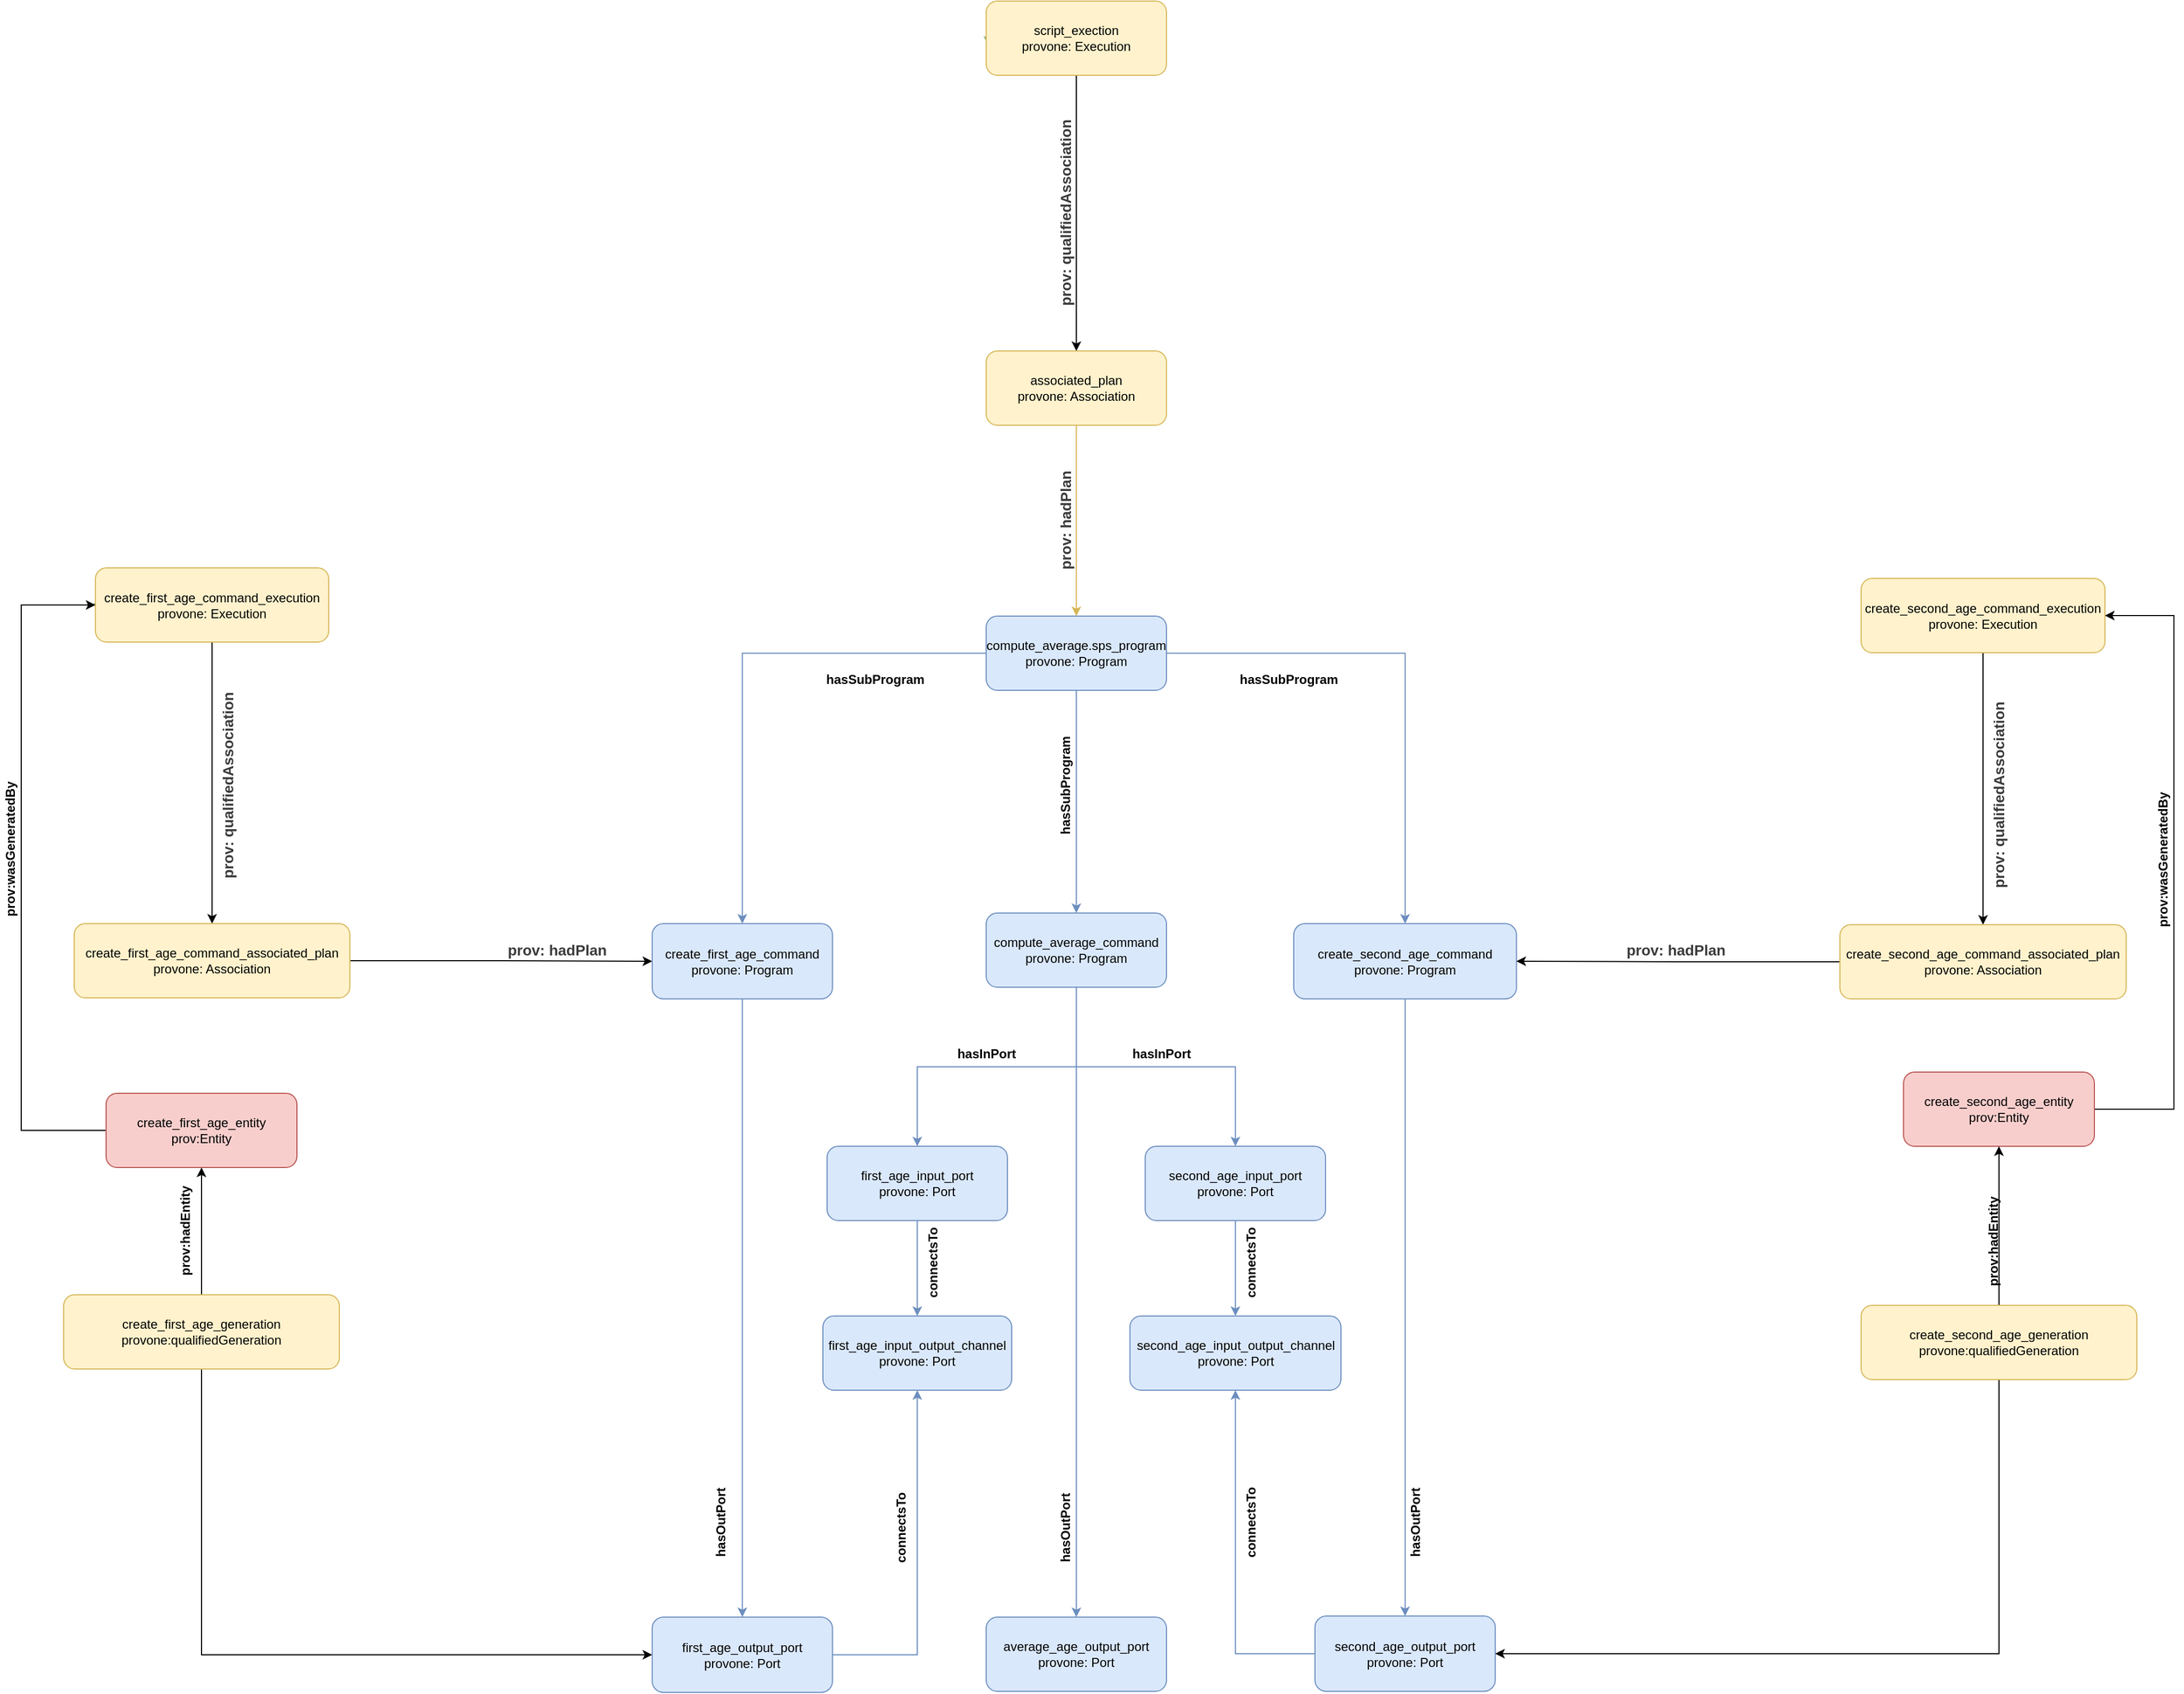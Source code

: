 <mxfile version="13.3.5" type="device"><diagram id="C5RBs43oDa-KdzZeNtuy" name="Page-1"><mxGraphModel dx="3235" dy="1015" grid="1" gridSize="10" guides="1" tooltips="1" connect="1" arrows="1" fold="1" page="1" pageScale="1" pageWidth="827" pageHeight="1169" math="0" shadow="0"><root><mxCell id="WIyWlLk6GJQsqaUBKTNV-0"/><mxCell id="WIyWlLk6GJQsqaUBKTNV-1" parent="WIyWlLk6GJQsqaUBKTNV-0"/><mxCell id="S7q7Bd4BP5tiHzz6USZi-1" style="edgeStyle=orthogonalEdgeStyle;rounded=0;orthogonalLoop=1;jettySize=auto;html=1;exitX=0;exitY=0.5;exitDx=0;exitDy=0;entryX=0.012;entryY=0.6;entryDx=0;entryDy=0;strokeColor=#82B366;entryPerimeter=0;" parent="WIyWlLk6GJQsqaUBKTNV-1" source="WIyWlLk6GJQsqaUBKTNV-3" target="WIyWlLk6GJQsqaUBKTNV-3" edge="1"><mxGeometry relative="1" as="geometry"/></mxCell><mxCell id="fPErGhNJ9H4PiUngryMN-0" style="edgeStyle=orthogonalEdgeStyle;rounded=0;orthogonalLoop=1;jettySize=auto;html=1;exitX=0.5;exitY=1;exitDx=0;exitDy=0;strokeColor=#000000;" edge="1" parent="WIyWlLk6GJQsqaUBKTNV-1" source="WIyWlLk6GJQsqaUBKTNV-3" target="XxHsR2Fvus8GtTuaKJsr-35"><mxGeometry relative="1" as="geometry"/></mxCell><mxCell id="WIyWlLk6GJQsqaUBKTNV-3" value="&lt;div&gt;&lt;span&gt;script_exection&lt;br&gt;provone: Execution&lt;/span&gt;&lt;br&gt;&lt;/div&gt;" style="rounded=1;whiteSpace=wrap;html=1;fontSize=12;glass=0;strokeWidth=1;shadow=0;fillColor=#fff2cc;strokeColor=#d6b656;" parent="WIyWlLk6GJQsqaUBKTNV-1" vertex="1"><mxGeometry x="-50" y="50" width="170" height="70" as="geometry"/></mxCell><mxCell id="XxHsR2Fvus8GtTuaKJsr-34" value="" style="edgeStyle=orthogonalEdgeStyle;rounded=0;orthogonalLoop=1;jettySize=auto;html=1;entryX=0.5;entryY=0;entryDx=0;entryDy=0;exitX=0.5;exitY=1;exitDx=0;exitDy=0;fillColor=#fff2cc;strokeColor=#d6b656;" parent="WIyWlLk6GJQsqaUBKTNV-1" source="XxHsR2Fvus8GtTuaKJsr-35" target="XxHsR2Fvus8GtTuaKJsr-36" edge="1"><mxGeometry relative="1" as="geometry"><mxPoint x="360" y="450" as="targetPoint"/></mxGeometry></mxCell><mxCell id="XxHsR2Fvus8GtTuaKJsr-35" value="&lt;div&gt;associated_plan&lt;/div&gt;&lt;div&gt;provone: Association&lt;/div&gt;" style="rounded=1;whiteSpace=wrap;html=1;fontSize=12;glass=0;strokeWidth=1;shadow=0;fillColor=#fff2cc;strokeColor=#d6b656;" parent="WIyWlLk6GJQsqaUBKTNV-1" vertex="1"><mxGeometry x="-50" y="380" width="170" height="70" as="geometry"/></mxCell><mxCell id="eKO7VEiFkCgWrcYH6Lk5-1" value="" style="edgeStyle=orthogonalEdgeStyle;rounded=0;orthogonalLoop=1;jettySize=auto;html=1;fillColor=#dae8fc;strokeColor=#6c8ebf;" parent="WIyWlLk6GJQsqaUBKTNV-1" source="XxHsR2Fvus8GtTuaKJsr-36" target="eKO7VEiFkCgWrcYH6Lk5-0" edge="1"><mxGeometry relative="1" as="geometry"/></mxCell><mxCell id="DBX94_sLFh96bJXXcoEf-1" style="edgeStyle=orthogonalEdgeStyle;rounded=0;orthogonalLoop=1;jettySize=auto;html=1;fillColor=#dae8fc;strokeColor=#6c8ebf;" parent="WIyWlLk6GJQsqaUBKTNV-1" source="XxHsR2Fvus8GtTuaKJsr-36" target="DBX94_sLFh96bJXXcoEf-0" edge="1"><mxGeometry relative="1" as="geometry"/></mxCell><mxCell id="Krr4TVLNKorR_AB6s8Kb-0" style="edgeStyle=orthogonalEdgeStyle;rounded=0;orthogonalLoop=1;jettySize=auto;html=1;fillColor=#dae8fc;strokeColor=#6c8ebf;" parent="WIyWlLk6GJQsqaUBKTNV-1" source="XxHsR2Fvus8GtTuaKJsr-36" edge="1"><mxGeometry relative="1" as="geometry"><mxPoint x="35" y="910" as="targetPoint"/></mxGeometry></mxCell><mxCell id="XxHsR2Fvus8GtTuaKJsr-36" value="&lt;div&gt;&lt;span&gt;compute_average.sps_program&lt;/span&gt;&lt;/div&gt;&lt;div&gt;&lt;span&gt;provone: Program&lt;/span&gt;&lt;br&gt;&lt;/div&gt;" style="rounded=1;whiteSpace=wrap;html=1;fontSize=12;glass=0;strokeWidth=1;shadow=0;fillColor=#dae8fc;strokeColor=#6c8ebf;" parent="WIyWlLk6GJQsqaUBKTNV-1" vertex="1"><mxGeometry x="-50" y="630" width="170" height="70" as="geometry"/></mxCell><mxCell id="eKO7VEiFkCgWrcYH6Lk5-6" value="" style="edgeStyle=orthogonalEdgeStyle;rounded=0;orthogonalLoop=1;jettySize=auto;html=1;fillColor=#dae8fc;strokeColor=#6c8ebf;" parent="WIyWlLk6GJQsqaUBKTNV-1" source="eKO7VEiFkCgWrcYH6Lk5-0" target="eKO7VEiFkCgWrcYH6Lk5-5" edge="1"><mxGeometry relative="1" as="geometry"/></mxCell><mxCell id="eKO7VEiFkCgWrcYH6Lk5-0" value="&lt;div&gt;&lt;span&gt;create_first_age_command&lt;br&gt;provone: Program&lt;/span&gt;&lt;br&gt;&lt;/div&gt;" style="rounded=1;whiteSpace=wrap;html=1;fontSize=12;glass=0;strokeWidth=1;shadow=0;fillColor=#dae8fc;strokeColor=#6c8ebf;" parent="WIyWlLk6GJQsqaUBKTNV-1" vertex="1"><mxGeometry x="-365" y="920" width="170" height="71" as="geometry"/></mxCell><mxCell id="Krr4TVLNKorR_AB6s8Kb-11" style="edgeStyle=orthogonalEdgeStyle;rounded=0;orthogonalLoop=1;jettySize=auto;html=1;exitX=1;exitY=0.5;exitDx=0;exitDy=0;entryX=0.5;entryY=1;entryDx=0;entryDy=0;fillColor=#dae8fc;strokeColor=#6c8ebf;" parent="WIyWlLk6GJQsqaUBKTNV-1" source="eKO7VEiFkCgWrcYH6Lk5-5" target="Krr4TVLNKorR_AB6s8Kb-9" edge="1"><mxGeometry relative="1" as="geometry"/></mxCell><mxCell id="eKO7VEiFkCgWrcYH6Lk5-5" value="&lt;div&gt;first_age_output_port&lt;/div&gt;&lt;div&gt;&lt;span&gt;provone: Port&lt;/span&gt;&lt;br&gt;&lt;/div&gt;" style="rounded=1;whiteSpace=wrap;html=1;fontSize=12;glass=0;strokeWidth=1;shadow=0;fillColor=#dae8fc;strokeColor=#6c8ebf;" parent="WIyWlLk6GJQsqaUBKTNV-1" vertex="1"><mxGeometry x="-365" y="1574" width="170" height="71" as="geometry"/></mxCell><mxCell id="XxHsR2Fvus8GtTuaKJsr-37" value="&lt;font style=&quot;font-size: 14px&quot; color=&quot;#3b3b3b&quot;&gt;&lt;b&gt;prov: qualifiedAssociation&lt;/b&gt;&lt;/font&gt;" style="text;html=1;align=center;verticalAlign=middle;resizable=0;points=[];autosize=1;rotation=-90;" parent="WIyWlLk6GJQsqaUBKTNV-1" vertex="1"><mxGeometry x="-70" y="240" width="190" height="20" as="geometry"/></mxCell><mxCell id="XxHsR2Fvus8GtTuaKJsr-38" value="&lt;b&gt;&lt;font style=&quot;font-size: 14px&quot; color=&quot;#3b3b3b&quot;&gt;prov: hadPlan&lt;/font&gt;&lt;/b&gt;" style="text;html=1;align=center;verticalAlign=middle;resizable=0;points=[];autosize=1;rotation=-90;" parent="WIyWlLk6GJQsqaUBKTNV-1" vertex="1"><mxGeometry x="-30" y="530" width="110" height="20" as="geometry"/></mxCell><mxCell id="eKO7VEiFkCgWrcYH6Lk5-2" value="hasSubProgram" style="text;html=1;align=center;verticalAlign=middle;resizable=0;points=[];autosize=1;rotation=0;fontStyle=1" parent="WIyWlLk6GJQsqaUBKTNV-1" vertex="1"><mxGeometry x="-210" y="680" width="110" height="20" as="geometry"/></mxCell><mxCell id="Krr4TVLNKorR_AB6s8Kb-8" style="edgeStyle=orthogonalEdgeStyle;rounded=0;orthogonalLoop=1;jettySize=auto;html=1;exitX=0.5;exitY=1;exitDx=0;exitDy=0;fillColor=#dae8fc;strokeColor=#6c8ebf;" parent="WIyWlLk6GJQsqaUBKTNV-1" source="DBX94_sLFh96bJXXcoEf-0" target="DBX94_sLFh96bJXXcoEf-2" edge="1"><mxGeometry relative="1" as="geometry"/></mxCell><mxCell id="DBX94_sLFh96bJXXcoEf-0" value="&lt;div&gt;&lt;span&gt;create_second_age_command&lt;br&gt;provone: Program&lt;/span&gt;&lt;br&gt;&lt;/div&gt;" style="rounded=1;whiteSpace=wrap;html=1;fontSize=12;glass=0;strokeWidth=1;shadow=0;fillColor=#dae8fc;strokeColor=#6c8ebf;" parent="WIyWlLk6GJQsqaUBKTNV-1" vertex="1"><mxGeometry x="240" y="920" width="210" height="71" as="geometry"/></mxCell><mxCell id="Krr4TVLNKorR_AB6s8Kb-14" style="edgeStyle=orthogonalEdgeStyle;rounded=0;orthogonalLoop=1;jettySize=auto;html=1;exitX=0;exitY=0.5;exitDx=0;exitDy=0;entryX=0.5;entryY=1;entryDx=0;entryDy=0;fillColor=#dae8fc;strokeColor=#6c8ebf;" parent="WIyWlLk6GJQsqaUBKTNV-1" source="DBX94_sLFh96bJXXcoEf-2" target="Krr4TVLNKorR_AB6s8Kb-12" edge="1"><mxGeometry relative="1" as="geometry"/></mxCell><mxCell id="DBX94_sLFh96bJXXcoEf-2" value="&lt;div&gt;second_age_output_port&lt;/div&gt;&lt;div&gt;&lt;span&gt;provone: Port&lt;/span&gt;&lt;br&gt;&lt;/div&gt;" style="rounded=1;whiteSpace=wrap;html=1;fontSize=12;glass=0;strokeWidth=1;shadow=0;fillColor=#dae8fc;strokeColor=#6c8ebf;" parent="WIyWlLk6GJQsqaUBKTNV-1" vertex="1"><mxGeometry x="260" y="1573" width="170" height="71" as="geometry"/></mxCell><mxCell id="DBX94_sLFh96bJXXcoEf-4" value="hasOutPort" style="text;html=1;align=center;verticalAlign=middle;resizable=0;points=[];autosize=1;rotation=-90;fontStyle=1" parent="WIyWlLk6GJQsqaUBKTNV-1" vertex="1"><mxGeometry x="315" y="1475" width="80" height="20" as="geometry"/></mxCell><mxCell id="DBX94_sLFh96bJXXcoEf-5" value="hasOutPort" style="text;html=1;align=center;verticalAlign=middle;resizable=0;points=[];autosize=1;rotation=-90;fontStyle=1" parent="WIyWlLk6GJQsqaUBKTNV-1" vertex="1"><mxGeometry x="-340" y="1475" width="80" height="20" as="geometry"/></mxCell><mxCell id="QlpMCtsWuBgL8AHgSS2T-4" value="connectsTo" style="text;html=1;align=center;verticalAlign=middle;resizable=0;points=[];autosize=1;fontStyle=1;rotation=-90;" parent="WIyWlLk6GJQsqaUBKTNV-1" vertex="1"><mxGeometry x="-170" y="1480" width="80" height="20" as="geometry"/></mxCell><mxCell id="QlpMCtsWuBgL8AHgSS2T-5" value="connectsTo" style="text;html=1;align=center;verticalAlign=middle;resizable=0;points=[];autosize=1;fontStyle=1;rotation=-90;" parent="WIyWlLk6GJQsqaUBKTNV-1" vertex="1"><mxGeometry x="160" y="1475" width="80" height="20" as="geometry"/></mxCell><mxCell id="QlpMCtsWuBgL8AHgSS2T-8" value="hasSubProgram" style="text;html=1;align=center;verticalAlign=middle;resizable=0;points=[];autosize=1;rotation=0;fontStyle=1" parent="WIyWlLk6GJQsqaUBKTNV-1" vertex="1"><mxGeometry x="180" y="680" width="110" height="20" as="geometry"/></mxCell><mxCell id="Krr4TVLNKorR_AB6s8Kb-4" value="" style="edgeStyle=orthogonalEdgeStyle;rounded=0;orthogonalLoop=1;jettySize=auto;html=1;fillColor=#dae8fc;strokeColor=#6c8ebf;" parent="WIyWlLk6GJQsqaUBKTNV-1" source="Krr4TVLNKorR_AB6s8Kb-1" target="Krr4TVLNKorR_AB6s8Kb-3" edge="1"><mxGeometry relative="1" as="geometry"/></mxCell><mxCell id="Krr4TVLNKorR_AB6s8Kb-6" style="edgeStyle=orthogonalEdgeStyle;rounded=0;orthogonalLoop=1;jettySize=auto;html=1;exitX=0.5;exitY=1;exitDx=0;exitDy=0;entryX=0.5;entryY=0;entryDx=0;entryDy=0;fillColor=#dae8fc;strokeColor=#6c8ebf;" parent="WIyWlLk6GJQsqaUBKTNV-1" source="Krr4TVLNKorR_AB6s8Kb-1" target="Krr4TVLNKorR_AB6s8Kb-5" edge="1"><mxGeometry relative="1" as="geometry"/></mxCell><mxCell id="Krr4TVLNKorR_AB6s8Kb-18" style="edgeStyle=orthogonalEdgeStyle;rounded=0;orthogonalLoop=1;jettySize=auto;html=1;fillColor=#dae8fc;strokeColor=#6c8ebf;" parent="WIyWlLk6GJQsqaUBKTNV-1" source="Krr4TVLNKorR_AB6s8Kb-1" target="Krr4TVLNKorR_AB6s8Kb-17" edge="1"><mxGeometry relative="1" as="geometry"/></mxCell><mxCell id="Krr4TVLNKorR_AB6s8Kb-1" value="&lt;div&gt;&lt;span&gt;compute_average_command&lt;/span&gt;&lt;/div&gt;&lt;div&gt;&lt;span&gt;provone: Program&lt;/span&gt;&lt;br&gt;&lt;/div&gt;" style="rounded=1;whiteSpace=wrap;html=1;fontSize=12;glass=0;strokeWidth=1;shadow=0;fillColor=#dae8fc;strokeColor=#6c8ebf;" parent="WIyWlLk6GJQsqaUBKTNV-1" vertex="1"><mxGeometry x="-50" y="910" width="170" height="70" as="geometry"/></mxCell><mxCell id="Krr4TVLNKorR_AB6s8Kb-10" style="edgeStyle=orthogonalEdgeStyle;rounded=0;orthogonalLoop=1;jettySize=auto;html=1;exitX=0.5;exitY=1;exitDx=0;exitDy=0;entryX=0.5;entryY=0;entryDx=0;entryDy=0;fillColor=#dae8fc;strokeColor=#6c8ebf;" parent="WIyWlLk6GJQsqaUBKTNV-1" source="Krr4TVLNKorR_AB6s8Kb-3" target="Krr4TVLNKorR_AB6s8Kb-9" edge="1"><mxGeometry relative="1" as="geometry"/></mxCell><mxCell id="Krr4TVLNKorR_AB6s8Kb-3" value="first_age_input_port&lt;div&gt;&lt;span&gt;provone: Port&lt;/span&gt;&lt;br&gt;&lt;/div&gt;" style="rounded=1;whiteSpace=wrap;html=1;fontSize=12;glass=0;strokeWidth=1;shadow=0;fillColor=#dae8fc;strokeColor=#6c8ebf;" parent="WIyWlLk6GJQsqaUBKTNV-1" vertex="1"><mxGeometry x="-200" y="1130" width="170" height="70" as="geometry"/></mxCell><mxCell id="Krr4TVLNKorR_AB6s8Kb-2" value="hasSubProgram" style="text;html=1;align=center;verticalAlign=middle;resizable=0;points=[];autosize=1;rotation=-90;fontStyle=1" parent="WIyWlLk6GJQsqaUBKTNV-1" vertex="1"><mxGeometry x="-30" y="780" width="110" height="20" as="geometry"/></mxCell><mxCell id="Krr4TVLNKorR_AB6s8Kb-13" style="edgeStyle=orthogonalEdgeStyle;rounded=0;orthogonalLoop=1;jettySize=auto;html=1;exitX=0.5;exitY=1;exitDx=0;exitDy=0;fillColor=#dae8fc;strokeColor=#6c8ebf;" parent="WIyWlLk6GJQsqaUBKTNV-1" source="Krr4TVLNKorR_AB6s8Kb-5" target="Krr4TVLNKorR_AB6s8Kb-12" edge="1"><mxGeometry relative="1" as="geometry"/></mxCell><mxCell id="Krr4TVLNKorR_AB6s8Kb-5" value="second_age_input_port&lt;div&gt;&lt;span&gt;provone: Port&lt;/span&gt;&lt;br&gt;&lt;/div&gt;" style="rounded=1;whiteSpace=wrap;html=1;fontSize=12;glass=0;strokeWidth=1;shadow=0;fillColor=#dae8fc;strokeColor=#6c8ebf;" parent="WIyWlLk6GJQsqaUBKTNV-1" vertex="1"><mxGeometry x="100" y="1130" width="170" height="70" as="geometry"/></mxCell><mxCell id="Krr4TVLNKorR_AB6s8Kb-9" value="&lt;div&gt;&lt;div&gt;first_age_input_output_channel&lt;/div&gt;&lt;div&gt;provone: Port&lt;/div&gt;&lt;/div&gt;" style="rounded=1;whiteSpace=wrap;html=1;fontSize=12;glass=0;strokeWidth=1;shadow=0;fillColor=#dae8fc;strokeColor=#6c8ebf;" parent="WIyWlLk6GJQsqaUBKTNV-1" vertex="1"><mxGeometry x="-204" y="1290" width="178" height="70" as="geometry"/></mxCell><mxCell id="Krr4TVLNKorR_AB6s8Kb-12" value="&lt;div&gt;&lt;div&gt;second_age_input_output_channel&lt;/div&gt;&lt;div&gt;provone: Port&lt;/div&gt;&lt;/div&gt;" style="rounded=1;whiteSpace=wrap;html=1;fontSize=12;glass=0;strokeWidth=1;shadow=0;fillColor=#dae8fc;strokeColor=#6c8ebf;" parent="WIyWlLk6GJQsqaUBKTNV-1" vertex="1"><mxGeometry x="85.5" y="1290" width="199" height="70" as="geometry"/></mxCell><mxCell id="Krr4TVLNKorR_AB6s8Kb-15" value="connectsTo" style="text;html=1;align=center;verticalAlign=middle;resizable=0;points=[];autosize=1;fontStyle=1;rotation=-90;" parent="WIyWlLk6GJQsqaUBKTNV-1" vertex="1"><mxGeometry x="-140" y="1230" width="80" height="20" as="geometry"/></mxCell><mxCell id="Krr4TVLNKorR_AB6s8Kb-16" value="connectsTo" style="text;html=1;align=center;verticalAlign=middle;resizable=0;points=[];autosize=1;fontStyle=1;rotation=-90;" parent="WIyWlLk6GJQsqaUBKTNV-1" vertex="1"><mxGeometry x="160" y="1230" width="80" height="20" as="geometry"/></mxCell><mxCell id="Krr4TVLNKorR_AB6s8Kb-17" value="&lt;div&gt;&lt;span&gt;average_age_output_port&lt;/span&gt;&lt;/div&gt;&lt;div&gt;&lt;span&gt;provone: Port&lt;/span&gt;&lt;br&gt;&lt;/div&gt;" style="rounded=1;whiteSpace=wrap;html=1;fontSize=12;glass=0;strokeWidth=1;shadow=0;fillColor=#dae8fc;strokeColor=#6c8ebf;" parent="WIyWlLk6GJQsqaUBKTNV-1" vertex="1"><mxGeometry x="-50" y="1574" width="170" height="70" as="geometry"/></mxCell><mxCell id="Krr4TVLNKorR_AB6s8Kb-19" value="hasOutPort" style="text;html=1;align=center;verticalAlign=middle;resizable=0;points=[];autosize=1;rotation=-90;fontStyle=1" parent="WIyWlLk6GJQsqaUBKTNV-1" vertex="1"><mxGeometry x="-15" y="1480" width="80" height="20" as="geometry"/></mxCell><mxCell id="Krr4TVLNKorR_AB6s8Kb-20" value="hasInPort&lt;br&gt;" style="text;html=1;align=center;verticalAlign=middle;resizable=0;points=[];autosize=1;fontStyle=1" parent="WIyWlLk6GJQsqaUBKTNV-1" vertex="1"><mxGeometry x="80" y="1033" width="70" height="20" as="geometry"/></mxCell><mxCell id="Krr4TVLNKorR_AB6s8Kb-21" value="hasInPort&lt;br&gt;" style="text;html=1;align=center;verticalAlign=middle;resizable=0;points=[];autosize=1;fontStyle=1" parent="WIyWlLk6GJQsqaUBKTNV-1" vertex="1"><mxGeometry x="-85" y="1033" width="70" height="20" as="geometry"/></mxCell><mxCell id="fPErGhNJ9H4PiUngryMN-2" style="edgeStyle=orthogonalEdgeStyle;rounded=0;orthogonalLoop=1;jettySize=auto;html=1;exitX=0;exitY=0.5;exitDx=0;exitDy=0;entryX=0.012;entryY=0.6;entryDx=0;entryDy=0;strokeColor=#82B366;entryPerimeter=0;" edge="1" parent="WIyWlLk6GJQsqaUBKTNV-1" source="fPErGhNJ9H4PiUngryMN-4" target="fPErGhNJ9H4PiUngryMN-4"><mxGeometry relative="1" as="geometry"/></mxCell><mxCell id="fPErGhNJ9H4PiUngryMN-3" style="edgeStyle=orthogonalEdgeStyle;rounded=0;orthogonalLoop=1;jettySize=auto;html=1;exitX=0.5;exitY=1;exitDx=0;exitDy=0;strokeColor=#000000;" edge="1" parent="WIyWlLk6GJQsqaUBKTNV-1" source="fPErGhNJ9H4PiUngryMN-4" target="fPErGhNJ9H4PiUngryMN-6"><mxGeometry relative="1" as="geometry"/></mxCell><mxCell id="fPErGhNJ9H4PiUngryMN-4" value="create_first_age_command_execution&lt;br&gt;&lt;span&gt;provone: Execution&lt;/span&gt;" style="rounded=1;whiteSpace=wrap;html=1;fontSize=12;glass=0;strokeWidth=1;shadow=0;fillColor=#fff2cc;strokeColor=#d6b656;" vertex="1" parent="WIyWlLk6GJQsqaUBKTNV-1"><mxGeometry x="-890" y="584.5" width="220" height="70" as="geometry"/></mxCell><mxCell id="fPErGhNJ9H4PiUngryMN-9" style="edgeStyle=orthogonalEdgeStyle;rounded=0;orthogonalLoop=1;jettySize=auto;html=1;exitX=1;exitY=0.5;exitDx=0;exitDy=0;strokeColor=#000000;" edge="1" parent="WIyWlLk6GJQsqaUBKTNV-1" source="fPErGhNJ9H4PiUngryMN-6" target="eKO7VEiFkCgWrcYH6Lk5-0"><mxGeometry relative="1" as="geometry"/></mxCell><mxCell id="fPErGhNJ9H4PiUngryMN-6" value="create_first_age_command&lt;span&gt;_associated_plan&lt;/span&gt;&lt;br&gt;&lt;div&gt;provone: Association&lt;/div&gt;" style="rounded=1;whiteSpace=wrap;html=1;fontSize=12;glass=0;strokeWidth=1;shadow=0;fillColor=#fff2cc;strokeColor=#d6b656;" vertex="1" parent="WIyWlLk6GJQsqaUBKTNV-1"><mxGeometry x="-910" y="920" width="260" height="70" as="geometry"/></mxCell><mxCell id="fPErGhNJ9H4PiUngryMN-7" value="&lt;font style=&quot;font-size: 14px&quot; color=&quot;#3b3b3b&quot;&gt;&lt;b&gt;prov: qualifiedAssociation&lt;/b&gt;&lt;/font&gt;" style="text;html=1;align=center;verticalAlign=middle;resizable=0;points=[];autosize=1;rotation=-90;" vertex="1" parent="WIyWlLk6GJQsqaUBKTNV-1"><mxGeometry x="-860" y="780" width="190" height="20" as="geometry"/></mxCell><mxCell id="fPErGhNJ9H4PiUngryMN-8" value="&lt;b&gt;&lt;font style=&quot;font-size: 14px&quot; color=&quot;#3b3b3b&quot;&gt;prov: hadPlan&lt;/font&gt;&lt;/b&gt;" style="text;html=1;align=center;verticalAlign=middle;resizable=0;points=[];autosize=1;rotation=0;" vertex="1" parent="WIyWlLk6GJQsqaUBKTNV-1"><mxGeometry x="-510" y="935" width="110" height="20" as="geometry"/></mxCell><mxCell id="fPErGhNJ9H4PiUngryMN-26" style="edgeStyle=orthogonalEdgeStyle;rounded=0;orthogonalLoop=1;jettySize=auto;html=1;exitX=0;exitY=0.5;exitDx=0;exitDy=0;entryX=0;entryY=0.5;entryDx=0;entryDy=0;strokeColor=#000000;" edge="1" parent="WIyWlLk6GJQsqaUBKTNV-1" source="fPErGhNJ9H4PiUngryMN-11" target="fPErGhNJ9H4PiUngryMN-4"><mxGeometry relative="1" as="geometry"><Array as="points"><mxPoint x="-960" y="1115"/><mxPoint x="-960" y="620"/></Array></mxGeometry></mxCell><mxCell id="fPErGhNJ9H4PiUngryMN-11" value="create_first_age_entity&lt;br&gt;&lt;div&gt;prov:Entity&lt;/div&gt;" style="rounded=1;whiteSpace=wrap;html=1;fontSize=12;glass=0;strokeWidth=1;shadow=0;fillColor=#f8cecc;strokeColor=#b85450;" vertex="1" parent="WIyWlLk6GJQsqaUBKTNV-1"><mxGeometry x="-880" y="1080" width="180" height="70" as="geometry"/></mxCell><mxCell id="fPErGhNJ9H4PiUngryMN-22" style="edgeStyle=orthogonalEdgeStyle;rounded=0;orthogonalLoop=1;jettySize=auto;html=1;exitX=0.5;exitY=0;exitDx=0;exitDy=0;strokeColor=#000000;" edge="1" parent="WIyWlLk6GJQsqaUBKTNV-1" source="fPErGhNJ9H4PiUngryMN-12" target="fPErGhNJ9H4PiUngryMN-11"><mxGeometry relative="1" as="geometry"/></mxCell><mxCell id="fPErGhNJ9H4PiUngryMN-25" style="edgeStyle=orthogonalEdgeStyle;rounded=0;orthogonalLoop=1;jettySize=auto;html=1;exitX=0.5;exitY=1;exitDx=0;exitDy=0;entryX=0;entryY=0.5;entryDx=0;entryDy=0;strokeColor=#000000;" edge="1" parent="WIyWlLk6GJQsqaUBKTNV-1" source="fPErGhNJ9H4PiUngryMN-12" target="eKO7VEiFkCgWrcYH6Lk5-5"><mxGeometry relative="1" as="geometry"/></mxCell><mxCell id="fPErGhNJ9H4PiUngryMN-12" value="create_first_age_generation&lt;br&gt;&lt;div&gt;provone:qualifiedGeneration&lt;/div&gt;" style="rounded=1;whiteSpace=wrap;html=1;fontSize=12;glass=0;strokeWidth=1;shadow=0;fillColor=#fff2cc;strokeColor=#d6b656;" vertex="1" parent="WIyWlLk6GJQsqaUBKTNV-1"><mxGeometry x="-920" y="1270" width="260" height="70" as="geometry"/></mxCell><mxCell id="fPErGhNJ9H4PiUngryMN-13" style="edgeStyle=orthogonalEdgeStyle;rounded=0;orthogonalLoop=1;jettySize=auto;html=1;exitX=0.5;exitY=1;exitDx=0;exitDy=0;strokeColor=#000000;" edge="1" parent="WIyWlLk6GJQsqaUBKTNV-1" source="fPErGhNJ9H4PiUngryMN-14" target="fPErGhNJ9H4PiUngryMN-16"><mxGeometry relative="1" as="geometry"/></mxCell><mxCell id="fPErGhNJ9H4PiUngryMN-14" value="create_second_age_command_execution&lt;br&gt;&lt;span&gt;provone: Execution&lt;/span&gt;" style="rounded=1;whiteSpace=wrap;html=1;fontSize=12;glass=0;strokeWidth=1;shadow=0;fillColor=#fff2cc;strokeColor=#d6b656;" vertex="1" parent="WIyWlLk6GJQsqaUBKTNV-1"><mxGeometry x="775" y="594.5" width="230" height="70" as="geometry"/></mxCell><mxCell id="fPErGhNJ9H4PiUngryMN-21" style="edgeStyle=orthogonalEdgeStyle;rounded=0;orthogonalLoop=1;jettySize=auto;html=1;exitX=0;exitY=0.5;exitDx=0;exitDy=0;entryX=1;entryY=0.5;entryDx=0;entryDy=0;strokeColor=#000000;" edge="1" parent="WIyWlLk6GJQsqaUBKTNV-1" source="fPErGhNJ9H4PiUngryMN-16" target="DBX94_sLFh96bJXXcoEf-0"><mxGeometry relative="1" as="geometry"/></mxCell><mxCell id="fPErGhNJ9H4PiUngryMN-16" value="create_second_age_command&lt;span&gt;_associated_plan&lt;/span&gt;&lt;br&gt;&lt;div&gt;provone: Association&lt;/div&gt;" style="rounded=1;whiteSpace=wrap;html=1;fontSize=12;glass=0;strokeWidth=1;shadow=0;fillColor=#fff2cc;strokeColor=#d6b656;" vertex="1" parent="WIyWlLk6GJQsqaUBKTNV-1"><mxGeometry x="755" y="921" width="270" height="70" as="geometry"/></mxCell><mxCell id="fPErGhNJ9H4PiUngryMN-17" value="&lt;font style=&quot;font-size: 14px&quot; color=&quot;#3b3b3b&quot;&gt;&lt;b&gt;prov: qualifiedAssociation&lt;/b&gt;&lt;/font&gt;" style="text;html=1;align=center;verticalAlign=middle;resizable=0;points=[];autosize=1;rotation=-90;" vertex="1" parent="WIyWlLk6GJQsqaUBKTNV-1"><mxGeometry x="810" y="789" width="190" height="20" as="geometry"/></mxCell><mxCell id="fPErGhNJ9H4PiUngryMN-18" value="&lt;b&gt;&lt;font style=&quot;font-size: 14px&quot; color=&quot;#3b3b3b&quot;&gt;prov: hadPlan&lt;/font&gt;&lt;/b&gt;" style="text;html=1;align=center;verticalAlign=middle;resizable=0;points=[];autosize=1;rotation=0;" vertex="1" parent="WIyWlLk6GJQsqaUBKTNV-1"><mxGeometry x="545" y="935" width="110" height="20" as="geometry"/></mxCell><mxCell id="fPErGhNJ9H4PiUngryMN-29" style="edgeStyle=orthogonalEdgeStyle;rounded=0;orthogonalLoop=1;jettySize=auto;html=1;exitX=1;exitY=0.5;exitDx=0;exitDy=0;entryX=1;entryY=0.5;entryDx=0;entryDy=0;strokeColor=#000000;" edge="1" parent="WIyWlLk6GJQsqaUBKTNV-1" source="fPErGhNJ9H4PiUngryMN-19" target="fPErGhNJ9H4PiUngryMN-14"><mxGeometry relative="1" as="geometry"><Array as="points"><mxPoint x="1070" y="1095"/><mxPoint x="1070" y="630"/></Array></mxGeometry></mxCell><mxCell id="fPErGhNJ9H4PiUngryMN-19" value="create_second_age_entity&lt;br&gt;&lt;div&gt;prov:Entity&lt;/div&gt;" style="rounded=1;whiteSpace=wrap;html=1;fontSize=12;glass=0;strokeWidth=1;shadow=0;fillColor=#f8cecc;strokeColor=#b85450;" vertex="1" parent="WIyWlLk6GJQsqaUBKTNV-1"><mxGeometry x="815" y="1060" width="180" height="70" as="geometry"/></mxCell><mxCell id="fPErGhNJ9H4PiUngryMN-23" style="edgeStyle=orthogonalEdgeStyle;rounded=0;orthogonalLoop=1;jettySize=auto;html=1;exitX=0.5;exitY=0;exitDx=0;exitDy=0;entryX=0.5;entryY=1;entryDx=0;entryDy=0;strokeColor=#000000;" edge="1" parent="WIyWlLk6GJQsqaUBKTNV-1" source="fPErGhNJ9H4PiUngryMN-20" target="fPErGhNJ9H4PiUngryMN-19"><mxGeometry relative="1" as="geometry"/></mxCell><mxCell id="fPErGhNJ9H4PiUngryMN-24" style="edgeStyle=orthogonalEdgeStyle;rounded=0;orthogonalLoop=1;jettySize=auto;html=1;exitX=0.5;exitY=1;exitDx=0;exitDy=0;entryX=1;entryY=0.5;entryDx=0;entryDy=0;strokeColor=#000000;" edge="1" parent="WIyWlLk6GJQsqaUBKTNV-1" source="fPErGhNJ9H4PiUngryMN-20" target="DBX94_sLFh96bJXXcoEf-2"><mxGeometry relative="1" as="geometry"/></mxCell><mxCell id="fPErGhNJ9H4PiUngryMN-20" value="create_second_age_generation&lt;br&gt;&lt;div&gt;provone:qualifiedGeneration&lt;/div&gt;" style="rounded=1;whiteSpace=wrap;html=1;fontSize=12;glass=0;strokeWidth=1;shadow=0;fillColor=#fff2cc;strokeColor=#d6b656;" vertex="1" parent="WIyWlLk6GJQsqaUBKTNV-1"><mxGeometry x="775" y="1280" width="260" height="70" as="geometry"/></mxCell><mxCell id="fPErGhNJ9H4PiUngryMN-27" value="&lt;b&gt;prov:wasGeneratedBy&lt;/b&gt;" style="text;html=1;align=center;verticalAlign=middle;resizable=0;points=[];autosize=1;rotation=-90;" vertex="1" parent="WIyWlLk6GJQsqaUBKTNV-1"><mxGeometry x="-1040" y="840" width="140" height="20" as="geometry"/></mxCell><mxCell id="fPErGhNJ9H4PiUngryMN-28" value="&lt;b&gt;prov:wasGeneratedBy&lt;/b&gt;" style="text;html=1;align=center;verticalAlign=middle;resizable=0;points=[];autosize=1;rotation=-90;" vertex="1" parent="WIyWlLk6GJQsqaUBKTNV-1"><mxGeometry x="990" y="850" width="140" height="20" as="geometry"/></mxCell><mxCell id="fPErGhNJ9H4PiUngryMN-30" value="&lt;b&gt;prov:hadEntity&lt;/b&gt;" style="text;html=1;align=center;verticalAlign=middle;resizable=0;points=[];autosize=1;rotation=-90;" vertex="1" parent="WIyWlLk6GJQsqaUBKTNV-1"><mxGeometry x="-855" y="1200" width="100" height="20" as="geometry"/></mxCell><mxCell id="fPErGhNJ9H4PiUngryMN-31" value="&lt;b&gt;prov:hadEntity&lt;/b&gt;" style="text;html=1;align=center;verticalAlign=middle;resizable=0;points=[];autosize=1;rotation=-90;" vertex="1" parent="WIyWlLk6GJQsqaUBKTNV-1"><mxGeometry x="850" y="1210" width="100" height="20" as="geometry"/></mxCell></root></mxGraphModel></diagram></mxfile>